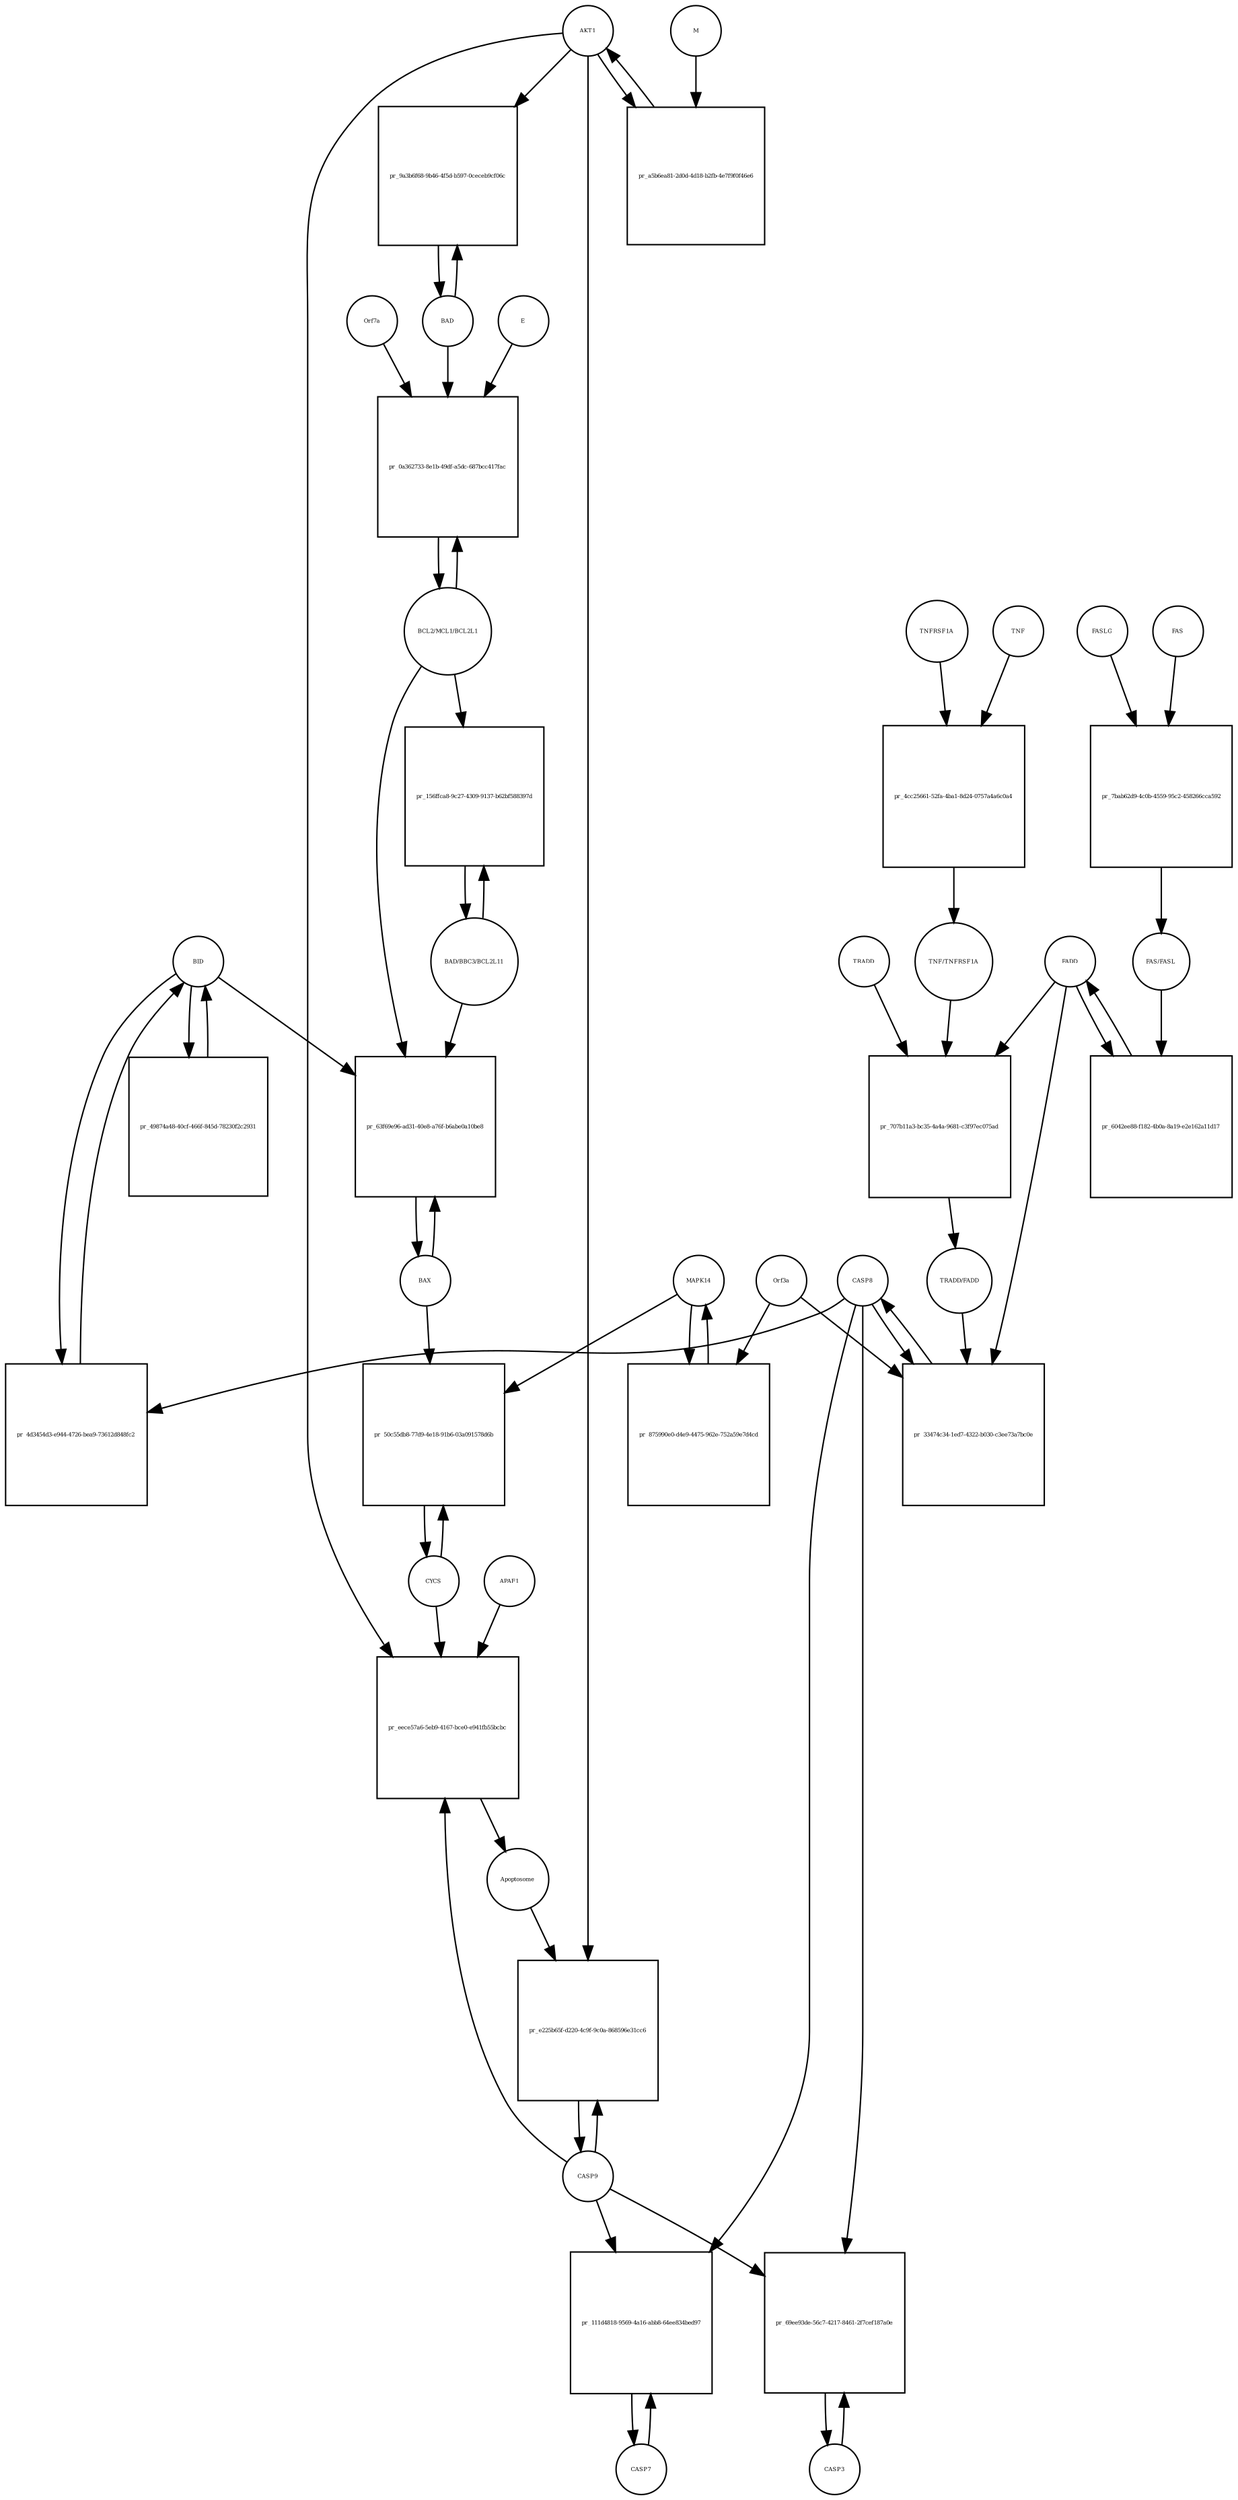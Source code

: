 strict digraph  {
BID [annotation="", bipartite=0, cls=macromolecule, fontsize=4, label=BID, shape=circle];
"pr_4d3454d3-e944-4726-bea9-73612d848fc2" [annotation="", bipartite=1, cls=process, fontsize=4, label="pr_4d3454d3-e944-4726-bea9-73612d848fc2", shape=square];
CASP8 [annotation="urn_miriam_hgnc_1509|urn_miriam_hgnc.symbol_CASP8|urn_miriam_doi_10.1038%2Fs41392-020-00334-0|urn_miriam_uniprot_Q14790|urn_miriam_ncbigene_841|urn_miriam_ec-code_3.4.22.61|urn_miriam_refseq_NM_001228|urn_miriam_ensembl_ENSG00000064012", bipartite=0, cls=macromolecule, fontsize=4, label=CASP8, shape=circle];
CASP9 [annotation="", bipartite=0, cls=macromolecule, fontsize=4, label=CASP9, shape=circle];
"pr_e225b65f-d220-4c9f-9c0a-868596e31cc6" [annotation="", bipartite=1, cls=process, fontsize=4, label="pr_e225b65f-d220-4c9f-9c0a-868596e31cc6", shape=square];
Apoptosome [annotation="", bipartite=0, cls=complex, fontsize=4, label=Apoptosome, shape=circle];
AKT1 [annotation="", bipartite=0, cls=macromolecule, fontsize=4, label=AKT1, shape=circle];
FADD [annotation="", bipartite=0, cls=macromolecule, fontsize=4, label=FADD, shape=circle];
"pr_707b11a3-bc35-4a4a-9681-c3f97ec075ad" [annotation="", bipartite=1, cls=process, fontsize=4, label="pr_707b11a3-bc35-4a4a-9681-c3f97ec075ad", shape=square];
TRADD [annotation="urn_miriam_ncbigene_8717|urn_miriam_ensembl_ENSG00000102871|urn_miriam_refseq_NM_001323552|urn_miriam_uniprot_Q15628|urn_miriam_hgnc_12030|urn_miriam_hgnc.symbol_TRADD", bipartite=0, cls=macromolecule, fontsize=4, label=TRADD, shape=circle];
"TRADD/FADD" [annotation="", bipartite=0, cls=complex, fontsize=4, label="TRADD/FADD", shape=circle];
"TNF/TNFRSF1A" [annotation="", bipartite=0, cls=complex, fontsize=4, label="TNF/TNFRSF1A", shape=circle];
"pr_6042ee88-f182-4b0a-8a19-e2e162a11d17" [annotation="", bipartite=1, cls=process, fontsize=4, label="pr_6042ee88-f182-4b0a-8a19-e2e162a11d17", shape=square];
"FAS/FASL" [annotation="", bipartite=0, cls=complex, fontsize=4, label="FAS/FASL", shape=circle];
"BCL2/MCL1/BCL2L1" [annotation="", bipartite=0, cls=complex, fontsize=4, label="BCL2/MCL1/BCL2L1", shape=circle];
"pr_0a362733-8e1b-49df-a5dc-687bcc417fac" [annotation="", bipartite=1, cls=process, fontsize=4, label="pr_0a362733-8e1b-49df-a5dc-687bcc417fac", shape=square];
Orf7a [annotation="urn_miriam_hgnc.symbol_ORF7a|urn_miriam_uniprot_Q19QW4|urn_miriam_ncbigene_1489674", bipartite=0, cls=macromolecule, fontsize=4, label=Orf7a, shape=circle];
E [annotation="urn_miriam_uniprot_P59637|urn_miriam_ncbigene_1489671|urn_miriam_hgnc.symbol_E|urn_miriam_pubmed_32785274|urn_miriam_pubmed_32818817", bipartite=0, cls=macromolecule, fontsize=4, label=E, shape=circle];
BAD [annotation="", bipartite=0, cls=macromolecule, fontsize=4, label=BAD, shape=circle];
"BAD/BBC3/BCL2L11" [annotation="", bipartite=0, cls=complex, fontsize=4, label="BAD/BBC3/BCL2L11", shape=circle];
"pr_156ffca8-9c27-4309-9137-b62bf588397d" [annotation="", bipartite=1, cls=process, fontsize=4, label="pr_156ffca8-9c27-4309-9137-b62bf588397d", shape=square];
TNFRSF1A [annotation="urn_miriam_ncbigene_7132|urn_miriam_refseq_NM_001065|urn_miriam_ensembl_ENSG00000067182|urn_miriam_uniprot_P19438|urn_miriam_hgnc.symbol_TNFRSF1A|urn_miriam_hgnc_11916", bipartite=0, cls=macromolecule, fontsize=4, label=TNFRSF1A, shape=circle];
"pr_4cc25661-52fa-4ba1-8d24-0757a4a6c0a4" [annotation="", bipartite=1, cls=process, fontsize=4, label="pr_4cc25661-52fa-4ba1-8d24-0757a4a6c0a4", shape=square];
TNF [annotation="urn_miriam_refseq_NM_000594|urn_miriam_hgnc.symbol_TNF|urn_miriam_uniprot_P01375|urn_miriam_hgnc_11892|urn_miriam_ncbigene_7124|urn_miriam_ensembl_ENSG00000232810", bipartite=0, cls=macromolecule, fontsize=4, label=TNF, shape=circle];
CYCS [annotation="urn_miriam_hgnc_19986|urn_miriam_uniprot_P99999|urn_miriam_ncbigene_54205|urn_miriam_hgnc.symbol_CYCS|urn_miriam_ensembl_ENSG00000172115|urn_miriam_refseq_NM_018947", bipartite=0, cls=macromolecule, fontsize=4, label=CYCS, shape=circle];
"pr_50c55db8-77d9-4e18-91b6-03a091578d6b" [annotation="", bipartite=1, cls=process, fontsize=4, label="pr_50c55db8-77d9-4e18-91b6-03a091578d6b", shape=square];
MAPK14 [annotation="", bipartite=0, cls=macromolecule, fontsize=4, label=MAPK14, shape=circle];
BAX [annotation="", bipartite=0, cls=macromolecule, fontsize=4, label=BAX, shape=circle];
FASLG [annotation="urn_miriam_hgnc.symbol_FASLG|urn_miriam_ncbigene_356|urn_miriam_refseq_NM_000639|urn_miriam_ensembl_ENSG00000117560|urn_miriam_uniprot_P48023|urn_miriam_hgnc_11936|urn_miriam_doi_10.1101%2F2020.12.04.412494", bipartite=0, cls=macromolecule, fontsize=4, label=FASLG, shape=circle];
"pr_7bab62d9-4c0b-4559-95c2-458266cca592" [annotation="", bipartite=1, cls=process, fontsize=4, label="pr_7bab62d9-4c0b-4559-95c2-458266cca592", shape=square];
FAS [annotation="urn_miriam_hgnc_11920|urn_miriam_uniprot_P25445|urn_miriam_refseq_NM_000043|urn_miriam_ensembl_ENSG00000026103|urn_miriam_ncbigene_355|urn_miriam_hgnc.symbol_FAS", bipartite=0, cls=macromolecule, fontsize=4, label=FAS, shape=circle];
"pr_875990e0-d4e9-4475-962e-752a59e7d4cd" [annotation="", bipartite=1, cls=process, fontsize=4, label="pr_875990e0-d4e9-4475-962e-752a59e7d4cd", shape=square];
Orf3a [annotation="urn_miriam_uniprot_P59637|urn_miriam_ncbigene_1489671|urn_miriam_hgnc.symbol_E|urn_miriam_pubmed_33100263|urn_miriam_pubmed_32555321|urn_miriam_ncbiprotein_YP_009724391.1", bipartite=0, cls=macromolecule, fontsize=4, label=Orf3a, shape=circle];
CASP3 [annotation=urn_miriam_pubmed_32555321, bipartite=0, cls=macromolecule, fontsize=4, label=CASP3, shape=circle];
"pr_69ee93de-56c7-4217-8461-2f7cef187a0e" [annotation="", bipartite=1, cls=process, fontsize=4, label="pr_69ee93de-56c7-4217-8461-2f7cef187a0e", shape=square];
"pr_9a3b6f68-9b46-4f5d-b597-0ceceb9cf06c" [annotation="", bipartite=1, cls=process, fontsize=4, label="pr_9a3b6f68-9b46-4f5d-b597-0ceceb9cf06c", shape=square];
"pr_63f69e96-ad31-40e8-a76f-b6abe0a10be8" [annotation="", bipartite=1, cls=process, fontsize=4, label="pr_63f69e96-ad31-40e8-a76f-b6abe0a10be8", shape=square];
"pr_a5b6ea81-2d0d-4d18-b2fb-4e7f9f0f46e6" [annotation="", bipartite=1, cls=process, fontsize=4, label="pr_a5b6ea81-2d0d-4d18-b2fb-4e7f9f0f46e6", shape=square];
M [annotation="urn_miriam_ncbiprotein_APO40582|urn_miriam_pubmed_16845612", bipartite=0, cls=macromolecule, fontsize=4, label=M, shape=circle];
"pr_eece57a6-5eb9-4167-bce0-e941fb55bcbc" [annotation="", bipartite=1, cls=process, fontsize=4, label="pr_eece57a6-5eb9-4167-bce0-e941fb55bcbc", shape=square];
APAF1 [annotation="urn_miriam_ncbigene_317|urn_miriam_hgnc_576|urn_miriam_refseq_NM_181861.1|urn_miriam_hgnc.symbol_APAF1|urn_miriam_uniprot_O14727|urn_miriam_ensembl_ENSG00000120868", bipartite=0, cls=macromolecule, fontsize=4, label=APAF1, shape=circle];
"pr_33474c34-1ed7-4322-b030-c3ee73a7bc0e" [annotation="", bipartite=1, cls=process, fontsize=4, label="pr_33474c34-1ed7-4322-b030-c3ee73a7bc0e", shape=square];
CASP7 [annotation="", bipartite=0, cls=macromolecule, fontsize=4, label=CASP7, shape=circle];
"pr_111d4818-9569-4a16-abb8-64ee834bed97" [annotation="", bipartite=1, cls=process, fontsize=4, label="pr_111d4818-9569-4a16-abb8-64ee834bed97", shape=square];
"pr_49874a48-40cf-466f-845d-78230f2c2931" [annotation="", bipartite=1, cls=process, fontsize=4, label="pr_49874a48-40cf-466f-845d-78230f2c2931", shape=square];
BID -> "pr_4d3454d3-e944-4726-bea9-73612d848fc2"  [annotation="", interaction_type=consumption];
BID -> "pr_63f69e96-ad31-40e8-a76f-b6abe0a10be8"  [annotation="urn_miriam_pubmed_31226023|urn_miriam_kegg.pathway_hsa04210", interaction_type=catalysis];
BID -> "pr_49874a48-40cf-466f-845d-78230f2c2931"  [annotation="", interaction_type=consumption];
"pr_4d3454d3-e944-4726-bea9-73612d848fc2" -> BID  [annotation="", interaction_type=production];
CASP8 -> "pr_4d3454d3-e944-4726-bea9-73612d848fc2"  [annotation="urn_miriam_pubmed_31226023|urn_miriam_kegg.pathway_hsa04210", interaction_type=catalysis];
CASP8 -> "pr_69ee93de-56c7-4217-8461-2f7cef187a0e"  [annotation="urn_miriam_pubmed_31226023|urn_miriam_kegg.pathway_hsa04210", interaction_type=catalysis];
CASP8 -> "pr_33474c34-1ed7-4322-b030-c3ee73a7bc0e"  [annotation="", interaction_type=consumption];
CASP8 -> "pr_111d4818-9569-4a16-abb8-64ee834bed97"  [annotation="urn_miriam_pubmed_31226023|urn_miriam_kegg.pathway_hsa04210", interaction_type=catalysis];
CASP9 -> "pr_e225b65f-d220-4c9f-9c0a-868596e31cc6"  [annotation="", interaction_type=consumption];
CASP9 -> "pr_69ee93de-56c7-4217-8461-2f7cef187a0e"  [annotation="urn_miriam_pubmed_31226023|urn_miriam_kegg.pathway_hsa04210", interaction_type=catalysis];
CASP9 -> "pr_eece57a6-5eb9-4167-bce0-e941fb55bcbc"  [annotation="", interaction_type=consumption];
CASP9 -> "pr_111d4818-9569-4a16-abb8-64ee834bed97"  [annotation="urn_miriam_pubmed_31226023|urn_miriam_kegg.pathway_hsa04210", interaction_type=catalysis];
"pr_e225b65f-d220-4c9f-9c0a-868596e31cc6" -> CASP9  [annotation="", interaction_type=production];
Apoptosome -> "pr_e225b65f-d220-4c9f-9c0a-868596e31cc6"  [annotation="urn_miriam_pubmed_31226023|urn_miriam_kegg.pathway_hsa04210", interaction_type=catalysis];
AKT1 -> "pr_e225b65f-d220-4c9f-9c0a-868596e31cc6"  [annotation="urn_miriam_pubmed_31226023|urn_miriam_kegg.pathway_hsa04210", interaction_type=inhibition];
AKT1 -> "pr_9a3b6f68-9b46-4f5d-b597-0ceceb9cf06c"  [annotation="urn_miriam_pubmed_15694340|urn_miriam_kegg.pathway_hsa04210", interaction_type=inhibition];
AKT1 -> "pr_a5b6ea81-2d0d-4d18-b2fb-4e7f9f0f46e6"  [annotation="", interaction_type=consumption];
AKT1 -> "pr_eece57a6-5eb9-4167-bce0-e941fb55bcbc"  [annotation="urn_miriam_pubmed_31226023|urn_miriam_kegg.pathway_hsa04210", interaction_type=inhibition];
FADD -> "pr_707b11a3-bc35-4a4a-9681-c3f97ec075ad"  [annotation="", interaction_type=consumption];
FADD -> "pr_6042ee88-f182-4b0a-8a19-e2e162a11d17"  [annotation="", interaction_type=consumption];
FADD -> "pr_33474c34-1ed7-4322-b030-c3ee73a7bc0e"  [annotation="urn_miriam_pubmed_31226023|urn_miriam_kegg.pathway_hsa04210|urn_miriam_pubmed_32555321|urn_miriam_taxonomy_2697049", interaction_type=catalysis];
"pr_707b11a3-bc35-4a4a-9681-c3f97ec075ad" -> "TRADD/FADD"  [annotation="", interaction_type=production];
TRADD -> "pr_707b11a3-bc35-4a4a-9681-c3f97ec075ad"  [annotation="", interaction_type=consumption];
"TRADD/FADD" -> "pr_33474c34-1ed7-4322-b030-c3ee73a7bc0e"  [annotation="urn_miriam_pubmed_31226023|urn_miriam_kegg.pathway_hsa04210|urn_miriam_pubmed_32555321|urn_miriam_taxonomy_2697049", interaction_type=catalysis];
"TNF/TNFRSF1A" -> "pr_707b11a3-bc35-4a4a-9681-c3f97ec075ad"  [annotation="urn_miriam_kegg.pathway_hsa04210", interaction_type=catalysis];
"pr_6042ee88-f182-4b0a-8a19-e2e162a11d17" -> FADD  [annotation="", interaction_type=production];
"FAS/FASL" -> "pr_6042ee88-f182-4b0a-8a19-e2e162a11d17"  [annotation="urn_miriam_pubmed_31226023|urn_miriam_kegg.pathway_hsa04210", interaction_type=catalysis];
"BCL2/MCL1/BCL2L1" -> "pr_0a362733-8e1b-49df-a5dc-687bcc417fac"  [annotation="", interaction_type=consumption];
"BCL2/MCL1/BCL2L1" -> "pr_156ffca8-9c27-4309-9137-b62bf588397d"  [annotation=urn_miriam_pubmed_31226023, interaction_type=inhibition];
"BCL2/MCL1/BCL2L1" -> "pr_63f69e96-ad31-40e8-a76f-b6abe0a10be8"  [annotation="urn_miriam_pubmed_31226023|urn_miriam_kegg.pathway_hsa04210", interaction_type=inhibition];
"pr_0a362733-8e1b-49df-a5dc-687bcc417fac" -> "BCL2/MCL1/BCL2L1"  [annotation="", interaction_type=production];
Orf7a -> "pr_0a362733-8e1b-49df-a5dc-687bcc417fac"  [annotation="urn_miriam_taxonomy_694009|urn_miriam_pubmed_15694340|urn_miriam_kegg.pathway_hsa04210|urn_miriam_pubmed_17428862", interaction_type=inhibition];
E -> "pr_0a362733-8e1b-49df-a5dc-687bcc417fac"  [annotation="urn_miriam_taxonomy_694009|urn_miriam_pubmed_15694340|urn_miriam_kegg.pathway_hsa04210|urn_miriam_pubmed_17428862", interaction_type=inhibition];
BAD -> "pr_0a362733-8e1b-49df-a5dc-687bcc417fac"  [annotation="urn_miriam_taxonomy_694009|urn_miriam_pubmed_15694340|urn_miriam_kegg.pathway_hsa04210|urn_miriam_pubmed_17428862", interaction_type=inhibition];
BAD -> "pr_9a3b6f68-9b46-4f5d-b597-0ceceb9cf06c"  [annotation="", interaction_type=consumption];
"BAD/BBC3/BCL2L11" -> "pr_156ffca8-9c27-4309-9137-b62bf588397d"  [annotation="", interaction_type=consumption];
"BAD/BBC3/BCL2L11" -> "pr_63f69e96-ad31-40e8-a76f-b6abe0a10be8"  [annotation="urn_miriam_pubmed_31226023|urn_miriam_kegg.pathway_hsa04210", interaction_type=catalysis];
"pr_156ffca8-9c27-4309-9137-b62bf588397d" -> "BAD/BBC3/BCL2L11"  [annotation="", interaction_type=production];
TNFRSF1A -> "pr_4cc25661-52fa-4ba1-8d24-0757a4a6c0a4"  [annotation="", interaction_type=consumption];
"pr_4cc25661-52fa-4ba1-8d24-0757a4a6c0a4" -> "TNF/TNFRSF1A"  [annotation="", interaction_type=production];
TNF -> "pr_4cc25661-52fa-4ba1-8d24-0757a4a6c0a4"  [annotation="", interaction_type=consumption];
CYCS -> "pr_50c55db8-77d9-4e18-91b6-03a091578d6b"  [annotation="", interaction_type=consumption];
CYCS -> "pr_eece57a6-5eb9-4167-bce0-e941fb55bcbc"  [annotation="", interaction_type=consumption];
"pr_50c55db8-77d9-4e18-91b6-03a091578d6b" -> CYCS  [annotation="", interaction_type=production];
MAPK14 -> "pr_50c55db8-77d9-4e18-91b6-03a091578d6b"  [annotation="urn_miriam_pubmed_31226023|urn_miriam_kegg.pathway_hsa04210", interaction_type=catalysis];
MAPK14 -> "pr_875990e0-d4e9-4475-962e-752a59e7d4cd"  [annotation="", interaction_type=consumption];
BAX -> "pr_50c55db8-77d9-4e18-91b6-03a091578d6b"  [annotation="urn_miriam_pubmed_31226023|urn_miriam_kegg.pathway_hsa04210", interaction_type=catalysis];
BAX -> "pr_63f69e96-ad31-40e8-a76f-b6abe0a10be8"  [annotation="", interaction_type=consumption];
FASLG -> "pr_7bab62d9-4c0b-4559-95c2-458266cca592"  [annotation="", interaction_type=consumption];
"pr_7bab62d9-4c0b-4559-95c2-458266cca592" -> "FAS/FASL"  [annotation="", interaction_type=production];
FAS -> "pr_7bab62d9-4c0b-4559-95c2-458266cca592"  [annotation="", interaction_type=consumption];
"pr_875990e0-d4e9-4475-962e-752a59e7d4cd" -> MAPK14  [annotation="", interaction_type=production];
Orf3a -> "pr_875990e0-d4e9-4475-962e-752a59e7d4cd"  [annotation="urn_miriam_pubmed_31226023|urn_miriam_taxonomy_227984", interaction_type=catalysis];
Orf3a -> "pr_33474c34-1ed7-4322-b030-c3ee73a7bc0e"  [annotation="urn_miriam_pubmed_31226023|urn_miriam_kegg.pathway_hsa04210|urn_miriam_pubmed_32555321|urn_miriam_taxonomy_2697049", interaction_type=catalysis];
CASP3 -> "pr_69ee93de-56c7-4217-8461-2f7cef187a0e"  [annotation="", interaction_type=consumption];
"pr_69ee93de-56c7-4217-8461-2f7cef187a0e" -> CASP3  [annotation="", interaction_type=production];
"pr_9a3b6f68-9b46-4f5d-b597-0ceceb9cf06c" -> BAD  [annotation="", interaction_type=production];
"pr_63f69e96-ad31-40e8-a76f-b6abe0a10be8" -> BAX  [annotation="", interaction_type=production];
"pr_a5b6ea81-2d0d-4d18-b2fb-4e7f9f0f46e6" -> AKT1  [annotation="", interaction_type=production];
M -> "pr_a5b6ea81-2d0d-4d18-b2fb-4e7f9f0f46e6"  [annotation="urn_miriam_pubmed_31226023|urn_miriam_taxonomy_227984", interaction_type=inhibition];
"pr_eece57a6-5eb9-4167-bce0-e941fb55bcbc" -> Apoptosome  [annotation="", interaction_type=production];
APAF1 -> "pr_eece57a6-5eb9-4167-bce0-e941fb55bcbc"  [annotation="", interaction_type=consumption];
"pr_33474c34-1ed7-4322-b030-c3ee73a7bc0e" -> CASP8  [annotation="", interaction_type=production];
CASP7 -> "pr_111d4818-9569-4a16-abb8-64ee834bed97"  [annotation="", interaction_type=consumption];
"pr_111d4818-9569-4a16-abb8-64ee834bed97" -> CASP7  [annotation="", interaction_type=production];
"pr_49874a48-40cf-466f-845d-78230f2c2931" -> BID  [annotation="", interaction_type=production];
}
